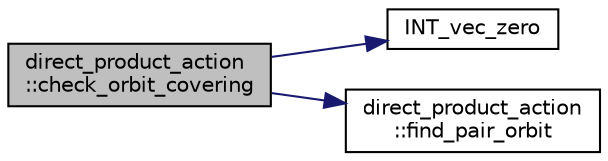 digraph "direct_product_action::check_orbit_covering"
{
  edge [fontname="Helvetica",fontsize="10",labelfontname="Helvetica",labelfontsize="10"];
  node [fontname="Helvetica",fontsize="10",shape=record];
  rankdir="LR";
  Node25 [label="direct_product_action\l::check_orbit_covering",height=0.2,width=0.4,color="black", fillcolor="grey75", style="filled", fontcolor="black"];
  Node25 -> Node26 [color="midnightblue",fontsize="10",style="solid",fontname="Helvetica"];
  Node26 [label="INT_vec_zero",height=0.2,width=0.4,color="black", fillcolor="white", style="filled",URL="$df/dbf/sajeeb_8_c.html#aa8c9c7977203577026080f546fe4980f"];
  Node25 -> Node27 [color="midnightblue",fontsize="10",style="solid",fontname="Helvetica"];
  Node27 [label="direct_product_action\l::find_pair_orbit",height=0.2,width=0.4,color="black", fillcolor="white", style="filled",URL="$d3/d78/classdirect__product__action.html#a41cdbbf410f83a89a78c8eba8a9444d3"];
}
